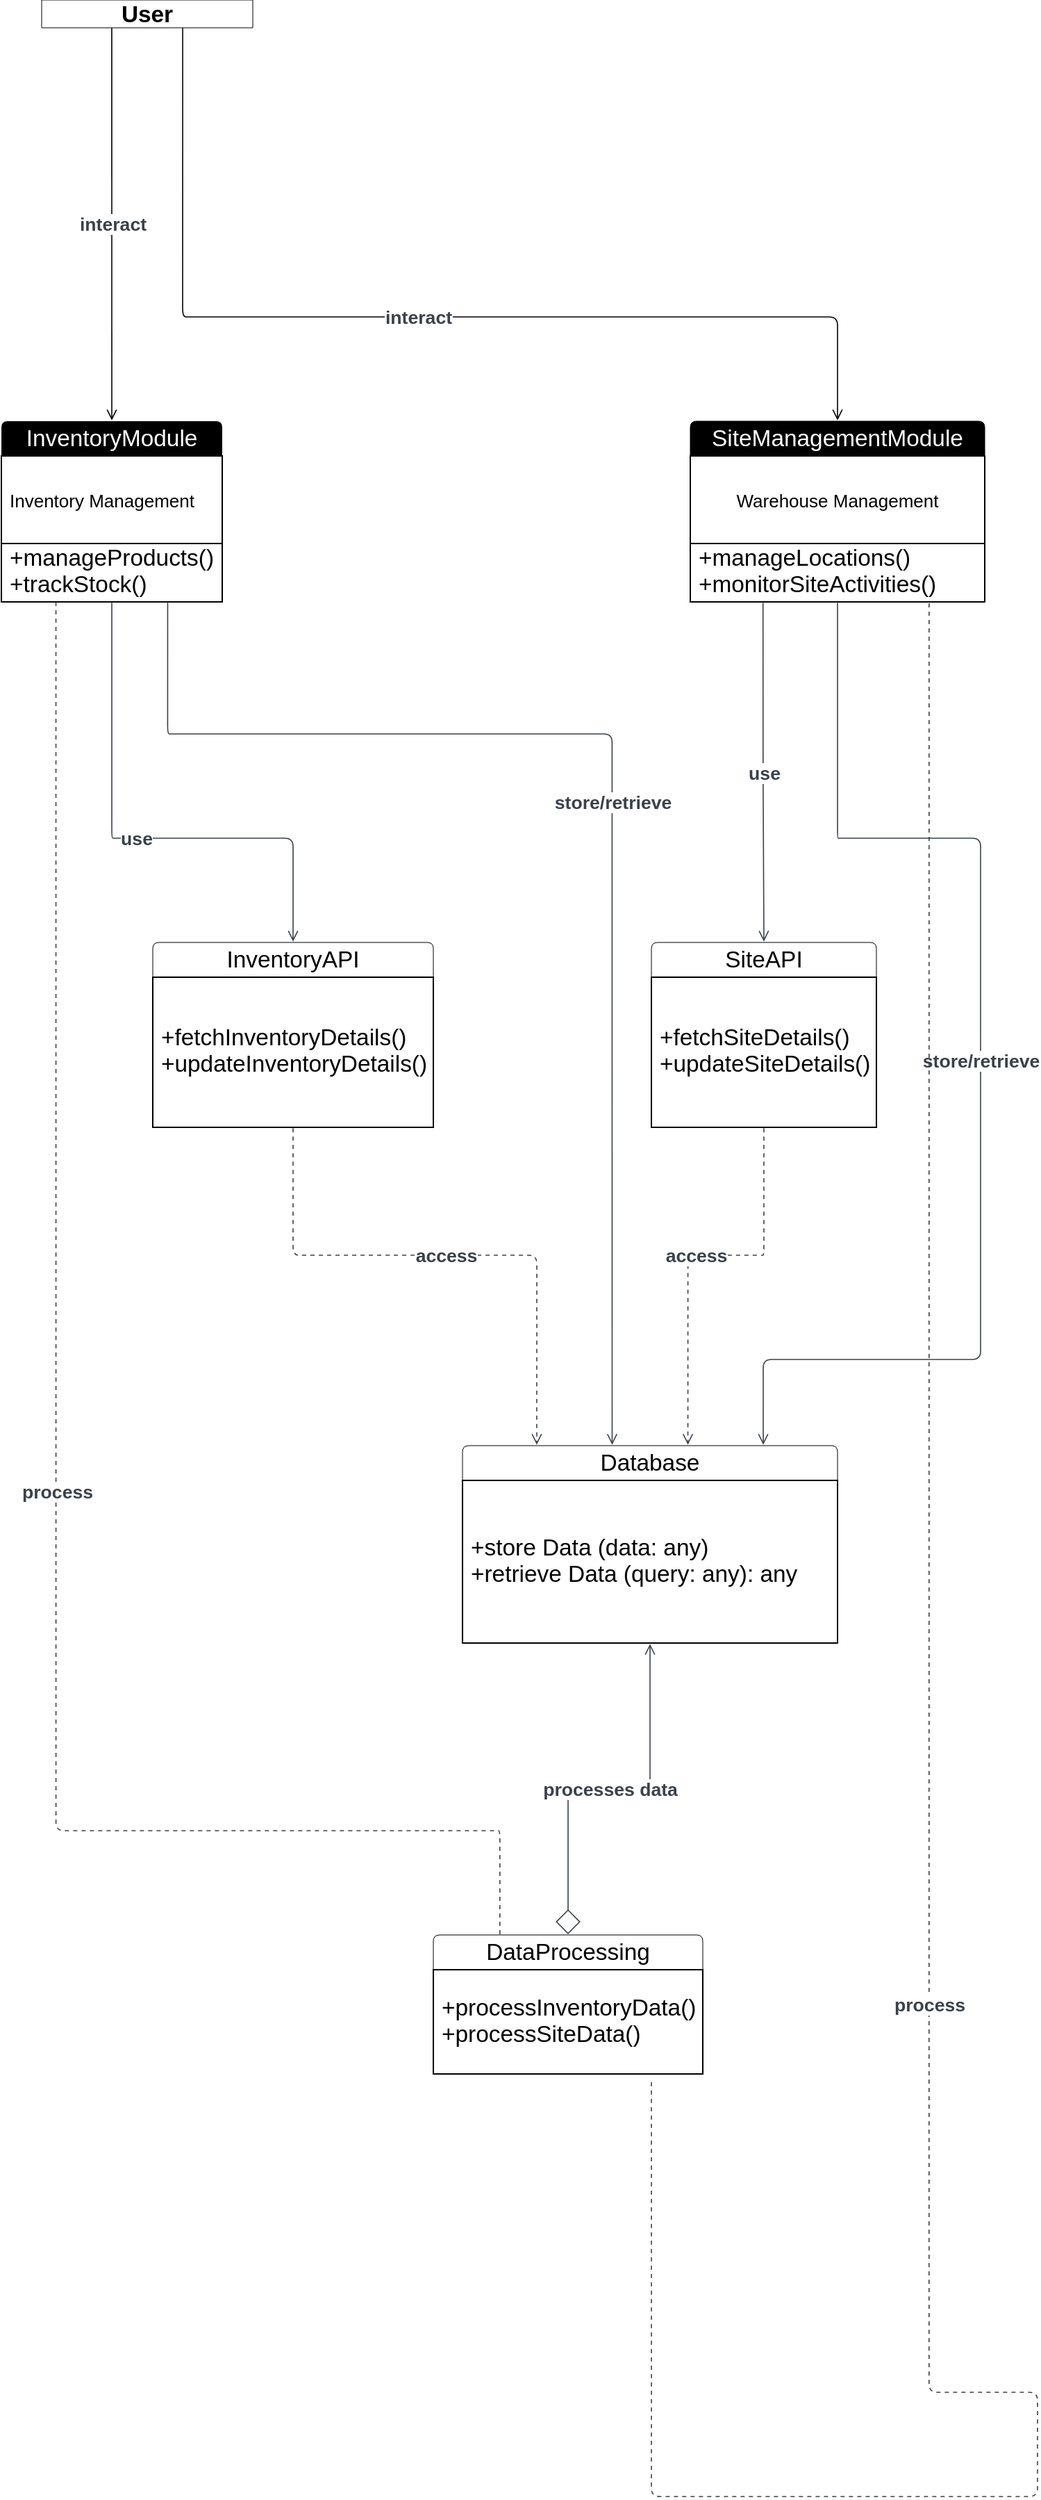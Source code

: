 <mxfile version="26.0.6">
  <diagram name="Page-1" id="_Mx9L74P1TqhOMbyEyTF">
    <mxGraphModel dx="2351" dy="1886" grid="1" gridSize="10" guides="1" tooltips="1" connect="1" arrows="1" fold="1" page="1" pageScale="1" pageWidth="850" pageHeight="1100" math="0" shadow="0">
      <root>
        <mxCell id="0" />
        <mxCell id="1" parent="0" />
        <mxCell id="BrvUMdT3Bba3vBlwz_pk-45" value="&lt;b&gt;User&lt;/b&gt;" style="html=1;overflow=block;blockSpacing=1;swimlane;childLayout=stackLayout;horizontal=1;horizontalStack=0;resizeParent=1;resizeParentMax=0;resizeLast=0;collapsible=0;fontStyle=0;marginBottom=0;swimlaneFillColor=none;startSize=25;whiteSpace=wrap;fontSize=16.7;spacing=0;rounded=1;absoluteArcSize=1;arcSize=9;strokeWidth=NaN;labelBackgroundColor=none;verticalAlign=middle;strokeColor=default;" vertex="1" parent="1">
          <mxGeometry x="-591" y="-1020" width="152" height="20" as="geometry" />
        </mxCell>
        <mxCell id="BrvUMdT3Bba3vBlwz_pk-49" value="InventoryModule" style="html=1;overflow=block;blockSpacing=1;swimlane;childLayout=stackLayout;horizontal=1;horizontalStack=0;resizeParent=1;resizeParentMax=0;resizeLast=0;collapsible=0;fontStyle=0;marginBottom=0;swimlaneFillColor=#unset;startSize=25;whiteSpace=wrap;fontSize=16.7;spacing=0;strokeColor=#unset;rounded=1;absoluteArcSize=1;arcSize=9;fillColor=#unset;strokeWidth=NaN;fontColor=light-dark(#ffffff, #ededed);" vertex="1" parent="1">
          <mxGeometry x="-620" y="-717" width="159" height="130" as="geometry" />
        </mxCell>
        <mxCell id="BrvUMdT3Bba3vBlwz_pk-50" value="Inventory Management" style="part=1;html=1;resizeHeight=0;verticalAlign=middle;spacingLeft=4;spacingRight=4;overflow=hidden;rotatable=0;points=[[0,0.5],[1,0.5]];portConstraint=eastwest;swimlaneFillColor=#unset;whiteSpace=wrap;fontSize=13;align=left;" vertex="1" parent="BrvUMdT3Bba3vBlwz_pk-49">
          <mxGeometry y="25" width="159" height="63" as="geometry" />
        </mxCell>
        <mxCell id="BrvUMdT3Bba3vBlwz_pk-52" value="&lt;div style=&quot;display: flex; justify-content: flex-start; text-align: left; align-items: baseline; font-size: 0; line-height: 1.25;margin-top: -2px;&quot;&gt;&lt;span&gt;&lt;span style=&quot;font-size:16.7px;&quot;&gt;+manageProducts()&#xa;&lt;/span&gt;&lt;/span&gt;&lt;/div&gt;&lt;div style=&quot;display: flex; justify-content: flex-start; text-align: left; align-items: baseline; font-size: 0; line-height: 1.25;margin-top: -2px;&quot;&gt;&lt;span&gt;&lt;span style=&quot;font-size:16.7px;&quot;&gt;+trackStock()&lt;/span&gt;&lt;/span&gt;&lt;/div&gt;" style="part=1;html=1;resizeHeight=0;verticalAlign=middle;spacingLeft=4;spacingRight=4;overflow=hidden;rotatable=0;points=[[0,0.5],[1,0.5]];portConstraint=eastwest;swimlaneFillColor=#unset;whiteSpace=wrap;fontSize=16.7;align=left;" vertex="1" parent="BrvUMdT3Bba3vBlwz_pk-49">
          <mxGeometry y="88" width="159" height="42" as="geometry" />
        </mxCell>
        <mxCell id="BrvUMdT3Bba3vBlwz_pk-53" value="SiteManagementModule" style="html=1;overflow=block;blockSpacing=1;swimlane;childLayout=stackLayout;horizontal=1;horizontalStack=0;resizeParent=1;resizeParentMax=0;resizeLast=0;collapsible=0;fontStyle=0;marginBottom=0;swimlaneFillColor=#unset;startSize=25;whiteSpace=wrap;fontSize=16.7;spacing=0;rounded=1;absoluteArcSize=1;arcSize=9;strokeWidth=NaN;fillColor=#000000;fontColor=light-dark(#ffffff, #ededed);" vertex="1" parent="1">
          <mxGeometry x="-124" y="-717" width="212" height="130" as="geometry" />
        </mxCell>
        <mxCell id="BrvUMdT3Bba3vBlwz_pk-54" value="Warehouse Management" style="part=1;html=1;resizeHeight=0;verticalAlign=middle;spacingLeft=4;spacingRight=4;overflow=hidden;rotatable=0;points=[[0,0.5],[1,0.5]];portConstraint=eastwest;swimlaneFillColor=#unset;whiteSpace=wrap;fontSize=13;align=center;" vertex="1" parent="BrvUMdT3Bba3vBlwz_pk-53">
          <mxGeometry y="25" width="212" height="63" as="geometry" />
        </mxCell>
        <mxCell id="BrvUMdT3Bba3vBlwz_pk-56" value="&lt;div style=&quot;display: flex; justify-content: flex-start; text-align: left; align-items: baseline; font-size: 0; line-height: 1.25;margin-top: -2px;&quot;&gt;&lt;span&gt;&lt;span style=&quot;font-size:16.7px;&quot;&gt;+manageLocations()&#xa;&lt;/span&gt;&lt;/span&gt;&lt;/div&gt;&lt;div style=&quot;display: flex; justify-content: flex-start; text-align: left; align-items: baseline; font-size: 0; line-height: 1.25;margin-top: -2px;&quot;&gt;&lt;span&gt;&lt;span style=&quot;font-size:16.7px;&quot;&gt;+monitorSiteActivities()&lt;/span&gt;&lt;/span&gt;&lt;/div&gt;" style="part=1;html=1;resizeHeight=0;verticalAlign=middle;spacingLeft=4;spacingRight=4;overflow=hidden;rotatable=0;points=[[0,0.5],[1,0.5]];portConstraint=eastwest;swimlaneFillColor=#unset;whiteSpace=wrap;fontSize=16.7;align=left;" vertex="1" parent="BrvUMdT3Bba3vBlwz_pk-53">
          <mxGeometry y="88" width="212" height="42" as="geometry" />
        </mxCell>
        <mxCell id="BrvUMdT3Bba3vBlwz_pk-57" value="&lt;font style=&quot;color: rgb(0, 0, 0);&quot;&gt;Database&lt;/font&gt;" style="html=1;overflow=block;blockSpacing=1;swimlane;childLayout=stackLayout;horizontal=1;horizontalStack=0;resizeParent=1;resizeParentMax=0;resizeLast=0;collapsible=0;fontStyle=0;marginBottom=0;swimlaneFillColor=#unset;startSize=25;whiteSpace=wrap;fontSize=16.7;spacing=0;rounded=1;absoluteArcSize=1;arcSize=9;strokeWidth=NaN;" vertex="1" parent="1">
          <mxGeometry x="-288" y="20" width="270" height="142" as="geometry" />
        </mxCell>
        <mxCell id="BrvUMdT3Bba3vBlwz_pk-60" value="&lt;div style=&quot;display: flex; justify-content: flex-start; text-align: left; align-items: baseline; font-size: 0; line-height: 1.25;margin-top: -2px;&quot;&gt;&lt;span&gt;&lt;span style=&quot;font-size:16.7px;&quot;&gt;+store Data (data: any)&lt;br&gt;&lt;/span&gt;&lt;/span&gt;&lt;/div&gt;&lt;div style=&quot;display: flex; justify-content: flex-start; text-align: left; align-items: baseline; font-size: 0; line-height: 1.25;margin-top: -2px;&quot;&gt;&lt;span&gt;&lt;span style=&quot;font-size:16.7px;&quot;&gt;+retrieve Data (query: any): any&lt;/span&gt;&lt;/span&gt;&lt;/div&gt;" style="part=1;html=1;resizeHeight=0;verticalAlign=middle;spacingLeft=4;spacingRight=4;overflow=hidden;rotatable=0;points=[[0,0.5],[1,0.5]];portConstraint=eastwest;swimlaneFillColor=#unset;whiteSpace=wrap;fontSize=16.7;align=left;" vertex="1" parent="BrvUMdT3Bba3vBlwz_pk-57">
          <mxGeometry y="25" width="270" height="117" as="geometry" />
        </mxCell>
        <mxCell id="BrvUMdT3Bba3vBlwz_pk-61" value="DataProcessing" style="html=1;overflow=block;blockSpacing=1;swimlane;childLayout=stackLayout;horizontal=1;horizontalStack=0;resizeParent=1;resizeParentMax=0;resizeLast=0;collapsible=0;fontStyle=0;marginBottom=0;swimlaneFillColor=#unset;startSize=25;whiteSpace=wrap;fontSize=16.7;spacing=0;rounded=1;absoluteArcSize=1;arcSize=9;strokeWidth=NaN;" vertex="1" parent="1">
          <mxGeometry x="-309" y="372" width="194" height="100" as="geometry" />
        </mxCell>
        <mxCell id="BrvUMdT3Bba3vBlwz_pk-64" value="&lt;div style=&quot;display: flex; justify-content: flex-start; text-align: left; align-items: baseline; font-size: 0; line-height: 1.25;margin-top: -2px;&quot;&gt;&lt;span&gt;&lt;span style=&quot;font-size:16.7px;&quot;&gt;+processInventoryData()&#xa;&lt;/span&gt;&lt;/span&gt;&lt;/div&gt;&lt;div style=&quot;display: flex; justify-content: flex-start; text-align: left; align-items: baseline; font-size: 0; line-height: 1.25;margin-top: -2px;&quot;&gt;&lt;span&gt;&lt;span style=&quot;font-size:16.7px;&quot;&gt;+processSiteData()&lt;/span&gt;&lt;/span&gt;&lt;/div&gt;" style="part=1;html=1;resizeHeight=0;verticalAlign=middle;spacingLeft=4;spacingRight=4;overflow=hidden;rotatable=0;points=[[0,0.5],[1,0.5]];portConstraint=eastwest;swimlaneFillColor=#unset;whiteSpace=wrap;fontSize=16.7;align=left;" vertex="1" parent="BrvUMdT3Bba3vBlwz_pk-61">
          <mxGeometry y="25" width="194" height="75" as="geometry" />
        </mxCell>
        <mxCell id="BrvUMdT3Bba3vBlwz_pk-65" value="InventoryAPI" style="html=1;overflow=block;blockSpacing=1;swimlane;childLayout=stackLayout;horizontal=1;horizontalStack=0;resizeParent=1;resizeParentMax=0;resizeLast=0;collapsible=0;fontStyle=0;marginBottom=0;swimlaneFillColor=#unset;startSize=25;whiteSpace=wrap;fontSize=16.7;spacing=0;rounded=1;absoluteArcSize=1;arcSize=9;strokeWidth=NaN;" vertex="1" parent="1">
          <mxGeometry x="-511" y="-342" width="202" height="133" as="geometry" />
        </mxCell>
        <mxCell id="BrvUMdT3Bba3vBlwz_pk-68" value="&lt;div style=&quot;display: flex; justify-content: flex-start; text-align: left; align-items: baseline; font-size: 0; line-height: 1.25;margin-top: -2px;&quot;&gt;&lt;span&gt;&lt;span style=&quot;font-size:16.7px;&quot;&gt;+fetchInventoryDetails()&#xa;&lt;/span&gt;&lt;/span&gt;&lt;/div&gt;&lt;div style=&quot;display: flex; justify-content: flex-start; text-align: left; align-items: baseline; font-size: 0; line-height: 1.25;margin-top: -2px;&quot;&gt;&lt;span&gt;&lt;span style=&quot;font-size:16.7px;&quot;&gt;+updateInventoryDetails()&lt;/span&gt;&lt;/span&gt;&lt;/div&gt;" style="part=1;html=1;resizeHeight=0;verticalAlign=middle;spacingLeft=4;spacingRight=4;overflow=hidden;rotatable=0;points=[[0,0.5],[1,0.5]];portConstraint=eastwest;swimlaneFillColor=#unset;whiteSpace=wrap;fontSize=16.7;align=left;" vertex="1" parent="BrvUMdT3Bba3vBlwz_pk-65">
          <mxGeometry y="25" width="202" height="108" as="geometry" />
        </mxCell>
        <mxCell id="BrvUMdT3Bba3vBlwz_pk-69" value="SiteAPI" style="html=1;overflow=block;blockSpacing=1;swimlane;childLayout=stackLayout;horizontal=1;horizontalStack=0;resizeParent=1;resizeParentMax=0;resizeLast=0;collapsible=0;fontStyle=0;marginBottom=0;swimlaneFillColor=#unset;startSize=25;whiteSpace=wrap;fontSize=16.7;spacing=0;rounded=1;absoluteArcSize=1;arcSize=9;strokeWidth=NaN;" vertex="1" parent="1">
          <mxGeometry x="-152" y="-342" width="162" height="133" as="geometry" />
        </mxCell>
        <mxCell id="BrvUMdT3Bba3vBlwz_pk-72" value="&lt;div style=&quot;display: flex; justify-content: flex-start; text-align: left; align-items: baseline; font-size: 0; line-height: 1.25;margin-top: -2px;&quot;&gt;&lt;span&gt;&lt;span style=&quot;font-size:16.7px;&quot;&gt;+fetchSiteDetails()&#xa;&lt;/span&gt;&lt;/span&gt;&lt;/div&gt;&lt;div style=&quot;display: flex; justify-content: flex-start; text-align: left; align-items: baseline; font-size: 0; line-height: 1.25;margin-top: -2px;&quot;&gt;&lt;span&gt;&lt;span style=&quot;font-size:16.7px;&quot;&gt;+updateSiteDetails()&lt;/span&gt;&lt;/span&gt;&lt;/div&gt;" style="part=1;html=1;resizeHeight=0;verticalAlign=middle;spacingLeft=4;spacingRight=4;overflow=hidden;rotatable=0;points=[[0,0.5],[1,0.5]];portConstraint=eastwest;swimlaneFillColor=#unset;whiteSpace=wrap;fontSize=16.7;align=left;" vertex="1" parent="BrvUMdT3Bba3vBlwz_pk-69">
          <mxGeometry y="25" width="162" height="108" as="geometry" />
        </mxCell>
        <mxCell id="BrvUMdT3Bba3vBlwz_pk-73" value="" style="html=1;jettySize=18;whiteSpace=wrap;overflow=block;blockSpacing=1;fontSize=13;strokeColor=default;strokeOpacity=100;strokeWidth=0.8;rounded=1;arcSize=12;edgeStyle=orthogonalEdgeStyle;startArrow=none;endArrow=open;exitX=0.332;exitY=1.005;exitPerimeter=0;entryX=0.5;entryY=-0.005;entryPerimeter=0;lucidId=7zeLHfErgUxQ;" edge="1" parent="1" source="BrvUMdT3Bba3vBlwz_pk-45" target="BrvUMdT3Bba3vBlwz_pk-49">
          <mxGeometry width="100" height="100" relative="1" as="geometry">
            <Array as="points" />
          </mxGeometry>
        </mxCell>
        <mxCell id="BrvUMdT3Bba3vBlwz_pk-74" value="interact" style="text;html=1;resizable=0;labelBackgroundColor=default;align=center;verticalAlign=middle;fontStyle=1;fontColor=#3a414a;fontSize=13.3;" vertex="1" parent="BrvUMdT3Bba3vBlwz_pk-73">
          <mxGeometry relative="1" as="geometry" />
        </mxCell>
        <mxCell id="BrvUMdT3Bba3vBlwz_pk-75" value="" style="html=1;jettySize=18;whiteSpace=wrap;fontSize=13;strokeColor=default;strokeOpacity=100;strokeWidth=0.8;rounded=1;arcSize=12;edgeStyle=orthogonalEdgeStyle;startArrow=none;endArrow=open;exitX=0.668;exitY=1.005;exitPerimeter=0;entryX=0.5;entryY=-0.005;entryPerimeter=0;lucidId=7zeLA3QKIrLA;" edge="1" parent="1" source="BrvUMdT3Bba3vBlwz_pk-45" target="BrvUMdT3Bba3vBlwz_pk-53">
          <mxGeometry width="100" height="100" relative="1" as="geometry">
            <Array as="points">
              <mxPoint x="-485" y="-792" />
              <mxPoint x="-23" y="-792" />
            </Array>
          </mxGeometry>
        </mxCell>
        <mxCell id="BrvUMdT3Bba3vBlwz_pk-76" value="interact" style="text;html=1;resizable=0;labelBackgroundColor=default;align=center;verticalAlign=middle;fontStyle=1;fontColor=#3a414a;fontSize=13.3;" vertex="1" parent="BrvUMdT3Bba3vBlwz_pk-75">
          <mxGeometry relative="1" as="geometry" />
        </mxCell>
        <mxCell id="BrvUMdT3Bba3vBlwz_pk-77" value="" style="html=1;jettySize=18;whiteSpace=wrap;fontSize=13;strokeColor=#3a414a;strokeOpacity=100;strokeWidth=0.8;rounded=1;arcSize=12;edgeStyle=orthogonalEdgeStyle;startArrow=none;endArrow=open;exitX=0.5;exitY=1.005;exitPerimeter=0;entryX=0.5;entryY=-0.005;entryPerimeter=0;lucidId=7zeLvJ1MAAIl;" edge="1" parent="1" source="BrvUMdT3Bba3vBlwz_pk-49" target="BrvUMdT3Bba3vBlwz_pk-65">
          <mxGeometry width="100" height="100" relative="1" as="geometry">
            <Array as="points">
              <mxPoint x="-539" y="-417" />
              <mxPoint x="-405" y="-417" />
            </Array>
          </mxGeometry>
        </mxCell>
        <mxCell id="BrvUMdT3Bba3vBlwz_pk-78" value="use" style="text;html=1;resizable=0;labelBackgroundColor=default;align=center;verticalAlign=middle;fontStyle=1;fontColor=#3a414a;fontSize=13.3;" vertex="1" parent="BrvUMdT3Bba3vBlwz_pk-77">
          <mxGeometry relative="1" as="geometry" />
        </mxCell>
        <mxCell id="BrvUMdT3Bba3vBlwz_pk-79" value="" style="html=1;jettySize=18;whiteSpace=wrap;fontSize=13;strokeColor=#3a414a;strokeOpacity=100;strokeWidth=0.8;rounded=1;arcSize=12;edgeStyle=orthogonalEdgeStyle;startArrow=none;endArrow=open;exitX=0.247;exitY=1.005;exitPerimeter=0;entryX=0.5;entryY=-0.005;entryPerimeter=0;lucidId=7zeLTVhfUVep;" edge="1" parent="1" source="BrvUMdT3Bba3vBlwz_pk-53" target="BrvUMdT3Bba3vBlwz_pk-69">
          <mxGeometry width="100" height="100" relative="1" as="geometry">
            <Array as="points" />
          </mxGeometry>
        </mxCell>
        <mxCell id="BrvUMdT3Bba3vBlwz_pk-80" value="use" style="text;html=1;resizable=0;labelBackgroundColor=default;align=center;verticalAlign=middle;fontStyle=1;fontColor=#3a414a;fontSize=13.3;" vertex="1" parent="BrvUMdT3Bba3vBlwz_pk-79">
          <mxGeometry relative="1" as="geometry" />
        </mxCell>
        <mxCell id="BrvUMdT3Bba3vBlwz_pk-81" value="" style="html=1;jettySize=18;whiteSpace=wrap;fontSize=13;strokeColor=#3a414a;strokeOpacity=100;strokeWidth=0.8;rounded=1;arcSize=12;edgeStyle=orthogonalEdgeStyle;startArrow=none;endArrow=open;exitX=0.753;exitY=1.005;exitPerimeter=0;entryX=0.399;entryY=-0.004;entryPerimeter=0;lucidId=7zeLNhkvTESH;" edge="1" parent="1" source="BrvUMdT3Bba3vBlwz_pk-49" target="BrvUMdT3Bba3vBlwz_pk-57">
          <mxGeometry width="100" height="100" relative="1" as="geometry">
            <Array as="points">
              <mxPoint x="-498" y="-492" />
              <mxPoint x="-231" y="-492" />
            </Array>
          </mxGeometry>
        </mxCell>
        <mxCell id="BrvUMdT3Bba3vBlwz_pk-82" value="store/retrieve" style="text;html=1;resizable=0;labelBackgroundColor=default;align=center;verticalAlign=middle;fontStyle=1;fontColor=#3a414a;fontSize=13.3;" vertex="1" parent="BrvUMdT3Bba3vBlwz_pk-81">
          <mxGeometry relative="1" as="geometry" />
        </mxCell>
        <mxCell id="BrvUMdT3Bba3vBlwz_pk-83" value="" style="html=1;jettySize=18;whiteSpace=wrap;fontSize=13;strokeColor=#3a414a;strokeOpacity=100;strokeWidth=0.8;rounded=1;arcSize=12;edgeStyle=orthogonalEdgeStyle;startArrow=none;endArrow=open;exitX=0.5;exitY=1.005;exitPerimeter=0;entryX=0.802;entryY=-0.004;entryPerimeter=0;lucidId=7zeLQwXUn3D4;" edge="1" parent="1" source="BrvUMdT3Bba3vBlwz_pk-53" target="BrvUMdT3Bba3vBlwz_pk-57">
          <mxGeometry width="100" height="100" relative="1" as="geometry">
            <Array as="points">
              <mxPoint x="-17" y="-417" />
              <mxPoint x="85" y="-417" />
              <mxPoint x="85" y="-42" />
              <mxPoint x="-160" y="-42" />
            </Array>
          </mxGeometry>
        </mxCell>
        <mxCell id="BrvUMdT3Bba3vBlwz_pk-84" value="store/retrieve" style="text;html=1;resizable=0;labelBackgroundColor=default;align=center;verticalAlign=middle;fontStyle=1;fontColor=#3a414a;fontSize=13.3;" vertex="1" parent="BrvUMdT3Bba3vBlwz_pk-83">
          <mxGeometry relative="1" as="geometry" />
        </mxCell>
        <mxCell id="BrvUMdT3Bba3vBlwz_pk-85" value="" style="html=1;jettySize=18;whiteSpace=wrap;fontSize=13;strokeColor=#3a414a;strokeOpacity=100;dashed=1;fixDash=1;strokeWidth=0.8;rounded=1;arcSize=12;edgeStyle=orthogonalEdgeStyle;startArrow=none;endArrow=open;exitX=0.5;exitY=1.005;exitPerimeter=0;entryX=0.198;entryY=-0.004;entryPerimeter=0;lucidId=7zeL5gevFdC6;" edge="1" parent="1" source="BrvUMdT3Bba3vBlwz_pk-65" target="BrvUMdT3Bba3vBlwz_pk-57">
          <mxGeometry width="100" height="100" relative="1" as="geometry">
            <Array as="points">
              <mxPoint x="-402" y="-117" />
              <mxPoint x="-262" y="-117" />
            </Array>
          </mxGeometry>
        </mxCell>
        <mxCell id="BrvUMdT3Bba3vBlwz_pk-86" value="access" style="text;html=1;resizable=0;labelBackgroundColor=default;align=center;verticalAlign=middle;fontStyle=1;fontColor=#3a414a;fontSize=13.3;" vertex="1" parent="BrvUMdT3Bba3vBlwz_pk-85">
          <mxGeometry relative="1" as="geometry" />
        </mxCell>
        <mxCell id="BrvUMdT3Bba3vBlwz_pk-87" value="" style="html=1;jettySize=18;whiteSpace=wrap;fontSize=13;strokeColor=#3a414a;strokeOpacity=100;dashed=1;fixDash=1;strokeWidth=0.8;rounded=1;arcSize=12;edgeStyle=orthogonalEdgeStyle;startArrow=none;endArrow=open;exitX=0.5;exitY=1.005;exitPerimeter=0;entryX=0.601;entryY=-0.004;entryPerimeter=0;lucidId=7zeLAutSTpFC;" edge="1" parent="1" source="BrvUMdT3Bba3vBlwz_pk-69" target="BrvUMdT3Bba3vBlwz_pk-57">
          <mxGeometry width="100" height="100" relative="1" as="geometry">
            <Array as="points">
              <mxPoint x="-72" y="-117" />
              <mxPoint x="-194" y="-117" />
            </Array>
          </mxGeometry>
        </mxCell>
        <mxCell id="BrvUMdT3Bba3vBlwz_pk-88" value="access" style="text;html=1;resizable=0;labelBackgroundColor=default;align=center;verticalAlign=middle;fontStyle=1;fontColor=#3a414a;fontSize=13.3;" vertex="1" parent="BrvUMdT3Bba3vBlwz_pk-87">
          <mxGeometry relative="1" as="geometry" />
        </mxCell>
        <mxCell id="BrvUMdT3Bba3vBlwz_pk-89" value="" style="html=1;jettySize=18;whiteSpace=wrap;fontSize=13;strokeColor=#3a414a;strokeOpacity=100;dashed=1;fixDash=1;strokeWidth=0.8;rounded=1;arcSize=12;edgeStyle=orthogonalEdgeStyle;startArrow=none;endArrow=none;exitX=0.247;exitY=-0.005;exitPerimeter=0;entryX=0.247;entryY=1.005;entryPerimeter=0;lucidId=7zeL49J6ueDb;" edge="1" parent="1" source="BrvUMdT3Bba3vBlwz_pk-61" target="BrvUMdT3Bba3vBlwz_pk-49">
          <mxGeometry width="100" height="100" relative="1" as="geometry">
            <Array as="points">
              <mxPoint x="-263" y="297" />
              <mxPoint x="-577" y="297" />
            </Array>
          </mxGeometry>
        </mxCell>
        <mxCell id="BrvUMdT3Bba3vBlwz_pk-90" value="process" style="text;html=1;resizable=0;labelBackgroundColor=default;align=center;verticalAlign=middle;fontStyle=1;fontColor=#3a414a;fontSize=13.3;" vertex="1" parent="BrvUMdT3Bba3vBlwz_pk-89">
          <mxGeometry relative="1" as="geometry" />
        </mxCell>
        <mxCell id="BrvUMdT3Bba3vBlwz_pk-93" value="" style="html=1;jettySize=18;whiteSpace=wrap;fontSize=13;strokeColor=#3a414a;strokeOpacity=100;strokeWidth=0.8;rounded=1;arcSize=12;edgeStyle=orthogonalEdgeStyle;startArrow=open;endArrow=diamond;endFill=0;endSize=16;exitX=0.5;exitY=1.004;exitPerimeter=0;entryX=0.5;entryY=-0.005;entryPerimeter=0;lucidId=7zeLqlp~gdWx;" edge="1" parent="1" source="BrvUMdT3Bba3vBlwz_pk-57" target="BrvUMdT3Bba3vBlwz_pk-61">
          <mxGeometry width="100" height="100" relative="1" as="geometry">
            <Array as="points" />
          </mxGeometry>
        </mxCell>
        <mxCell id="BrvUMdT3Bba3vBlwz_pk-94" value="processes data" style="text;html=1;resizable=0;labelBackgroundColor=default;align=center;verticalAlign=middle;fontStyle=1;fontColor=#3a414a;fontSize=13.3;" vertex="1" parent="BrvUMdT3Bba3vBlwz_pk-93">
          <mxGeometry relative="1" as="geometry" />
        </mxCell>
        <mxCell id="BrvUMdT3Bba3vBlwz_pk-91" value="" style="html=1;jettySize=18;whiteSpace=wrap;fontSize=13;strokeColor=#3a414a;strokeOpacity=100;dashed=1;fixDash=1;strokeWidth=0.8;rounded=1;arcSize=12;edgeStyle=orthogonalEdgeStyle;startArrow=none;endArrow=none;exitX=0.753;exitY=-0.005;exitPerimeter=0;entryX=0.811;entryY=0.999;entryPerimeter=0;lucidId=7zeLjfz~3mZK;fontColor=light-dark(#ffffff, #ededed);entryDx=0;entryDy=0;" edge="1" parent="1" target="BrvUMdT3Bba3vBlwz_pk-56">
          <mxGeometry width="100" height="100" relative="1" as="geometry">
            <Array as="points">
              <mxPoint x="-152" y="776" />
              <mxPoint x="126" y="776" />
              <mxPoint x="126" y="701" />
              <mxPoint x="48" y="701" />
            </Array>
            <mxPoint x="-151.998" y="477.85" as="sourcePoint" />
            <mxPoint x="46.556" y="-480.0" as="targetPoint" />
          </mxGeometry>
        </mxCell>
        <mxCell id="BrvUMdT3Bba3vBlwz_pk-92" value="process" style="text;html=1;resizable=0;labelBackgroundColor=default;align=center;verticalAlign=middle;fontStyle=1;fontColor=#3a414a;fontSize=13.3;" vertex="1" parent="BrvUMdT3Bba3vBlwz_pk-91">
          <mxGeometry relative="1" as="geometry" />
        </mxCell>
      </root>
    </mxGraphModel>
  </diagram>
</mxfile>
